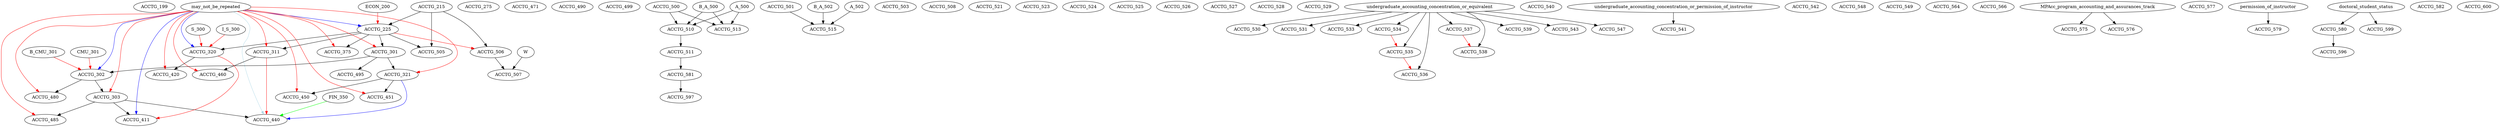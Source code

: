 digraph G {
    ACCTG_199;
    ACCTG_215;
    edge [color=black];
    ACCTG_215 -> ACCTG_225;
    edge [color=red];
    ECON_200 -> ACCTG_225;
    edge [color=blue];
    may_not_be_repeated -> ACCTG_225;
    ACCTG_275;
    edge [color=black];
    ACCTG_225 -> ACCTG_301;
    edge [color=red];
    may_not_be_repeated -> ACCTG_301;
    edge [color=black];
    ACCTG_301 -> ACCTG_302;
    edge [color=red];
    B_CMU_301 -> ACCTG_302;
    CMU_301 -> ACCTG_302;
    edge [color=blue];
    may_not_be_repeated -> ACCTG_302;
    edge [color=black];
    ACCTG_302 -> ACCTG_303;
    edge [color=red];
    may_not_be_repeated -> ACCTG_303;
    edge [color=black];
    ACCTG_225 -> ACCTG_311;
    edge [color=red];
    may_not_be_repeated -> ACCTG_311;
    edge [color=black];
    ACCTG_225 -> ACCTG_320;
    edge [color=red];
    I_S_300 -> ACCTG_320;
    S_300 -> ACCTG_320;
    edge [color=blue];
    may_not_be_repeated -> ACCTG_320;
    edge [color=black];
    ACCTG_301 -> ACCTG_321;
    edge [color=red];
    may_not_be_repeated -> ACCTG_321;
    edge [color=black];
    ACCTG_225 -> ACCTG_375;
    edge [color=red];
    may_not_be_repeated -> ACCTG_375;
    edge [color=black];
    ACCTG_303 -> ACCTG_411;
    edge [color=red];
    ACCTG_320 -> ACCTG_411;
    edge [color=blue];
    may_not_be_repeated -> ACCTG_411;
    edge [color=black];
    ACCTG_320 -> ACCTG_420;
    edge [color=red];
    may_not_be_repeated -> ACCTG_420;
    edge [color=black];
    ACCTG_303 -> ACCTG_440;
    edge [color=red];
    ACCTG_311 -> ACCTG_440;
    edge [color=blue];
    ACCTG_321 -> ACCTG_440;
    edge [color=green];
    FIN_350 -> ACCTG_440;
    edge [color=lightblue];
    may_not_be_repeated -> ACCTG_440;
    edge [color=black];
    ACCTG_321 -> ACCTG_450;
    edge [color=red];
    may_not_be_repeated -> ACCTG_450;
    edge [color=black];
    ACCTG_321 -> ACCTG_451;
    edge [color=red];
    may_not_be_repeated -> ACCTG_451;
    edge [color=black];
    ACCTG_311 -> ACCTG_460;
    edge [color=red];
    may_not_be_repeated -> ACCTG_460;
    ACCTG_471;
    edge [color=black];
    ACCTG_302 -> ACCTG_480;
    edge [color=red];
    may_not_be_repeated -> ACCTG_480;
    edge [color=black];
    ACCTG_303 -> ACCTG_485;
    edge [color=red];
    may_not_be_repeated -> ACCTG_485;
    ACCTG_490;
    edge [color=black];
    ACCTG_301 -> ACCTG_495;
    ACCTG_499;
    ACCTG_500;
    ACCTG_501;
    ACCTG_503;
    edge [color=black];
    ACCTG_215 -> ACCTG_505;
    ACCTG_225 -> ACCTG_505;
    edge [color=black];
    ACCTG_215 -> ACCTG_506;
    edge [color=red];
    ACCTG_225 -> ACCTG_506;
    edge [color=black];
    ACCTG_506 -> ACCTG_507;
    W -> ACCTG_507;
    ACCTG_508;
    edge [color=black];
    B_A_500 -> ACCTG_510;
    A_500 -> ACCTG_510;
    ACCTG_500 -> ACCTG_510;
    edge [color=black];
    ACCTG_510 -> ACCTG_511;
    edge [color=black];
    B_A_500 -> ACCTG_513;
    A_500 -> ACCTG_513;
    ACCTG_500 -> ACCTG_513;
    edge [color=black];
    B_A_502 -> ACCTG_515;
    A_502 -> ACCTG_515;
    ACCTG_501 -> ACCTG_515;
    ACCTG_521;
    ACCTG_523;
    ACCTG_524;
    ACCTG_525;
    ACCTG_526;
    ACCTG_527;
    ACCTG_528;
    ACCTG_529;
    edge [color=black];
    undergraduate_accounting_concentration_or_equivalent -> ACCTG_530;
    edge [color=black];
    undergraduate_accounting_concentration_or_equivalent -> ACCTG_531;
    edge [color=black];
    undergraduate_accounting_concentration_or_equivalent -> ACCTG_533;
    edge [color=black];
    undergraduate_accounting_concentration_or_equivalent -> ACCTG_534;
    edge [color=black];
    undergraduate_accounting_concentration_or_equivalent -> ACCTG_535;
    edge [color=red];
    ACCTG_534 -> ACCTG_535;
    edge [color=black];
    undergraduate_accounting_concentration_or_equivalent -> ACCTG_536;
    edge [color=red];
    ACCTG_535 -> ACCTG_536;
    edge [color=black];
    undergraduate_accounting_concentration_or_equivalent -> ACCTG_537;
    edge [color=black];
    undergraduate_accounting_concentration_or_equivalent -> ACCTG_538;
    edge [color=red];
    ACCTG_537 -> ACCTG_538;
    edge [color=black];
    undergraduate_accounting_concentration_or_equivalent -> ACCTG_539;
    ACCTG_540;
    edge [color=black];
    undergraduate_accounting_concentration_or_permission_of_instructor -> ACCTG_541;
    ACCTG_542;
    edge [color=black];
    undergraduate_accounting_concentration_or_equivalent -> ACCTG_543;
    edge [color=black];
    undergraduate_accounting_concentration_or_equivalent -> ACCTG_547;
    ACCTG_548;
    ACCTG_549;
    ACCTG_564;
    ACCTG_566;
    edge [color=black];
    MPAcc_program_accounting_and_assurances_track -> ACCTG_575;
    edge [color=black];
    MPAcc_program_accounting_and_assurances_track -> ACCTG_576;
    ACCTG_577;
    edge [color=black];
    permission_of_instructor -> ACCTG_579;
    edge [color=black];
    doctoral_student_status -> ACCTG_580;
    edge [color=black];
    ACCTG_511 -> ACCTG_581;
    ACCTG_582;
    edge [color=black];
    ACCTG_580 -> ACCTG_596;
    edge [color=black];
    ACCTG_581 -> ACCTG_597;
    edge [color=black];
    doctoral_student_status -> ACCTG_599;
    ACCTG_600;
}
